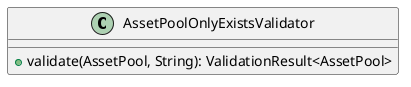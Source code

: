 @startuml

    class AssetPoolOnlyExistsValidator [[AssetPoolOnlyExistsValidator.html]] {
        +validate(AssetPool, String): ValidationResult<AssetPool>
    }

@enduml
